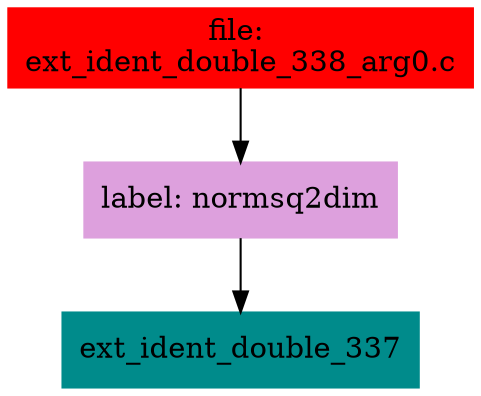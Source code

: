 digraph G {
node [shape=box]

0 [label="file: 
ext_ident_double_338_arg0.c",color=red, style=filled]
1 [label="label: normsq2dim",color=plum, style=filled]
0 -> 1
2 [label="ext_ident_double_337",color=cyan4, style=filled]
1 -> 2


}

